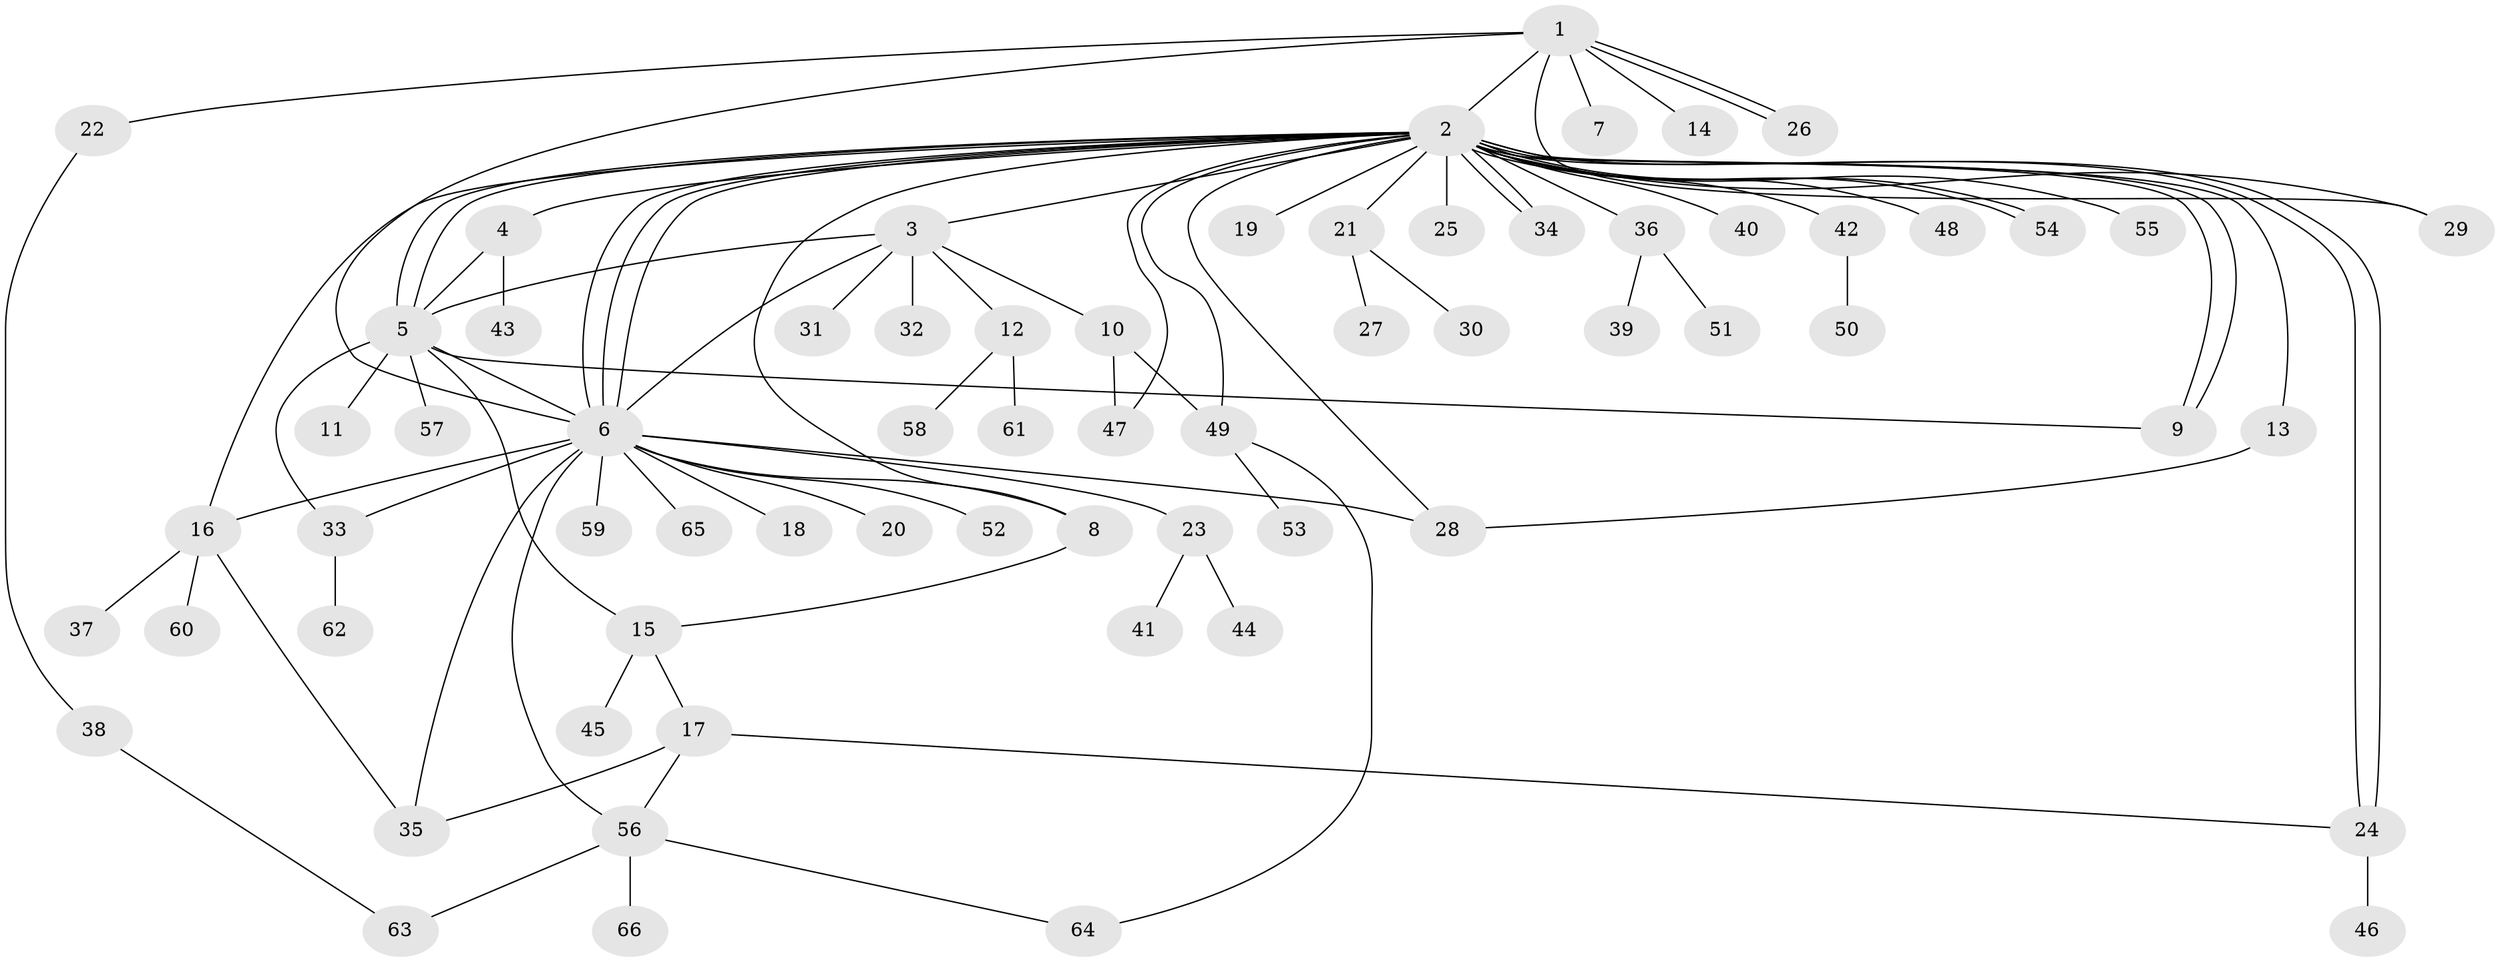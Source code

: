// Generated by graph-tools (version 1.1) at 2025/01/03/09/25 03:01:57]
// undirected, 66 vertices, 94 edges
graph export_dot {
graph [start="1"]
  node [color=gray90,style=filled];
  1;
  2;
  3;
  4;
  5;
  6;
  7;
  8;
  9;
  10;
  11;
  12;
  13;
  14;
  15;
  16;
  17;
  18;
  19;
  20;
  21;
  22;
  23;
  24;
  25;
  26;
  27;
  28;
  29;
  30;
  31;
  32;
  33;
  34;
  35;
  36;
  37;
  38;
  39;
  40;
  41;
  42;
  43;
  44;
  45;
  46;
  47;
  48;
  49;
  50;
  51;
  52;
  53;
  54;
  55;
  56;
  57;
  58;
  59;
  60;
  61;
  62;
  63;
  64;
  65;
  66;
  1 -- 2;
  1 -- 6;
  1 -- 7;
  1 -- 14;
  1 -- 22;
  1 -- 26;
  1 -- 26;
  1 -- 29;
  2 -- 3;
  2 -- 4;
  2 -- 5;
  2 -- 5;
  2 -- 6;
  2 -- 6;
  2 -- 6;
  2 -- 8;
  2 -- 9;
  2 -- 9;
  2 -- 13;
  2 -- 16;
  2 -- 19;
  2 -- 21;
  2 -- 24;
  2 -- 24;
  2 -- 25;
  2 -- 28;
  2 -- 29;
  2 -- 34;
  2 -- 34;
  2 -- 36;
  2 -- 40;
  2 -- 42;
  2 -- 47;
  2 -- 48;
  2 -- 49;
  2 -- 54;
  2 -- 54;
  2 -- 55;
  3 -- 5;
  3 -- 6;
  3 -- 10;
  3 -- 12;
  3 -- 31;
  3 -- 32;
  4 -- 5;
  4 -- 43;
  5 -- 6;
  5 -- 9;
  5 -- 11;
  5 -- 15;
  5 -- 33;
  5 -- 57;
  6 -- 8;
  6 -- 16;
  6 -- 18;
  6 -- 20;
  6 -- 23;
  6 -- 28;
  6 -- 33;
  6 -- 35;
  6 -- 52;
  6 -- 56;
  6 -- 59;
  6 -- 65;
  8 -- 15;
  10 -- 47;
  10 -- 49;
  12 -- 58;
  12 -- 61;
  13 -- 28;
  15 -- 17;
  15 -- 45;
  16 -- 35;
  16 -- 37;
  16 -- 60;
  17 -- 24;
  17 -- 35;
  17 -- 56;
  21 -- 27;
  21 -- 30;
  22 -- 38;
  23 -- 41;
  23 -- 44;
  24 -- 46;
  33 -- 62;
  36 -- 39;
  36 -- 51;
  38 -- 63;
  42 -- 50;
  49 -- 53;
  49 -- 64;
  56 -- 63;
  56 -- 64;
  56 -- 66;
}
